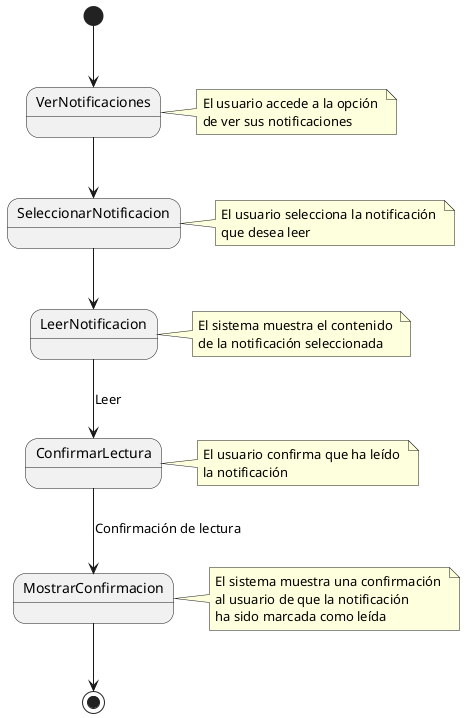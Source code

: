 @startuml

[*] --> VerNotificaciones
note right of VerNotificaciones
 El usuario accede a la opción 
 de ver sus notificaciones
end note

VerNotificaciones --> SeleccionarNotificacion
note right of SeleccionarNotificacion
 El usuario selecciona la notificación 
 que desea leer
end note

SeleccionarNotificacion --> LeerNotificacion
note right of LeerNotificacion
 El sistema muestra el contenido 
 de la notificación seleccionada
end note

LeerNotificacion --> ConfirmarLectura : Leer
note right of ConfirmarLectura
 El usuario confirma que ha leído 
 la notificación
end note

ConfirmarLectura --> MostrarConfirmacion : Confirmación de lectura
note right of MostrarConfirmacion
 El sistema muestra una confirmación 
 al usuario de que la notificación 
 ha sido marcada como leída
end note

MostrarConfirmacion --> [*]

@enduml
